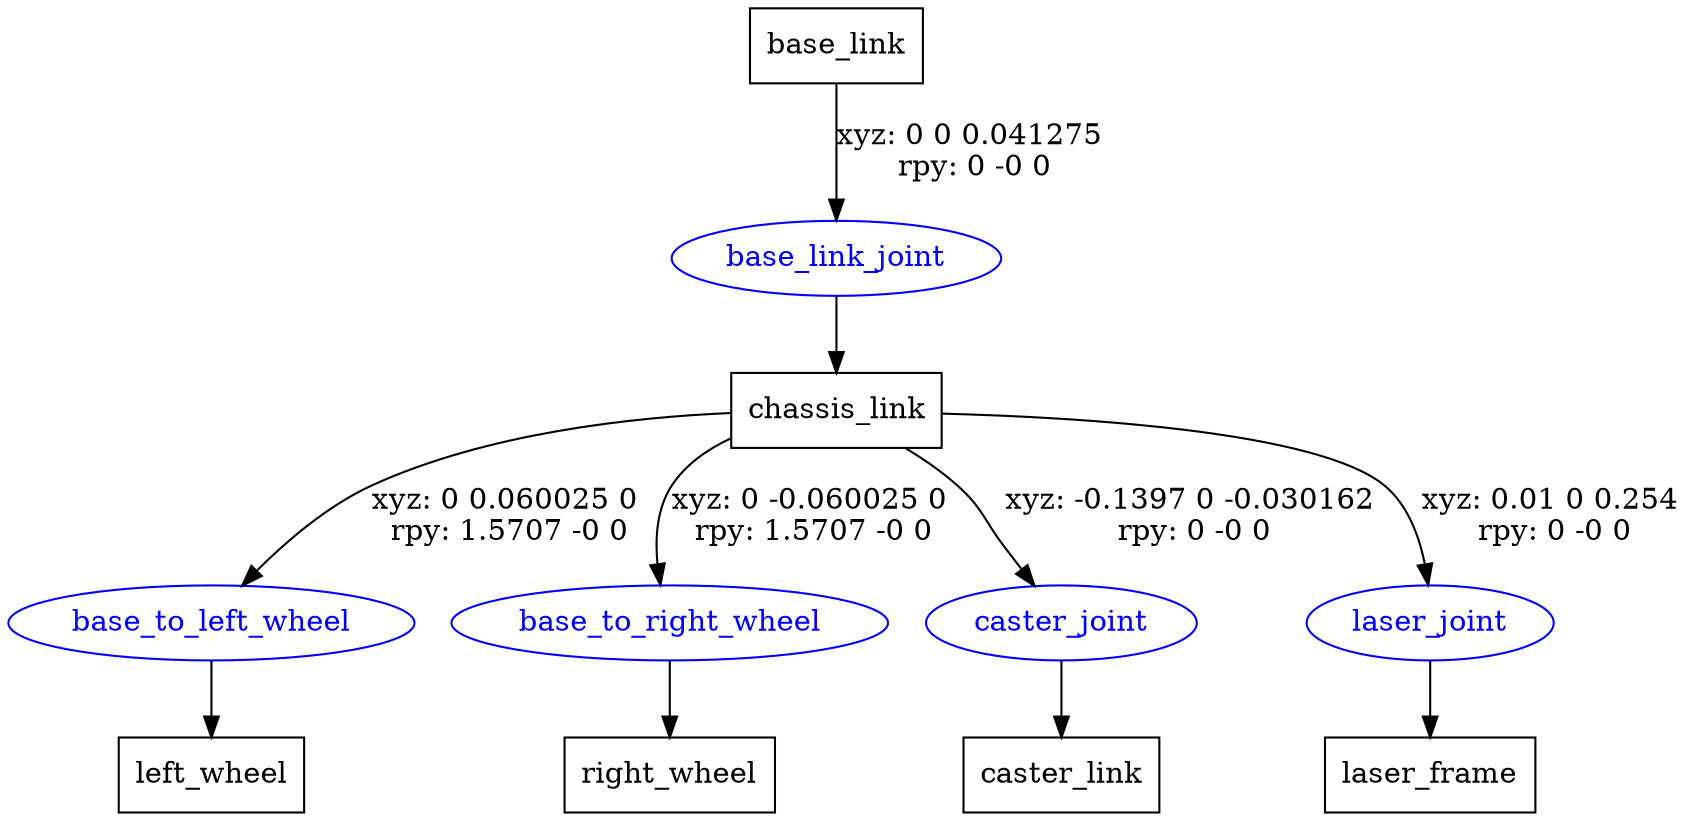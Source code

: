 digraph G {
node [shape=box];
"base_link" [label="base_link"];
"chassis_link" [label="chassis_link"];
"left_wheel" [label="left_wheel"];
"right_wheel" [label="right_wheel"];
"caster_link" [label="caster_link"];
"laser_frame" [label="laser_frame"];
node [shape=ellipse, color=blue, fontcolor=blue];
"base_link" -> "base_link_joint" [label="xyz: 0 0 0.041275 \nrpy: 0 -0 0"]
"base_link_joint" -> "chassis_link"
"chassis_link" -> "base_to_left_wheel" [label="xyz: 0 0.060025 0 \nrpy: 1.5707 -0 0"]
"base_to_left_wheel" -> "left_wheel"
"chassis_link" -> "base_to_right_wheel" [label="xyz: 0 -0.060025 0 \nrpy: 1.5707 -0 0"]
"base_to_right_wheel" -> "right_wheel"
"chassis_link" -> "caster_joint" [label="xyz: -0.1397 0 -0.030162 \nrpy: 0 -0 0"]
"caster_joint" -> "caster_link"
"chassis_link" -> "laser_joint" [label="xyz: 0.01 0 0.254 \nrpy: 0 -0 0"]
"laser_joint" -> "laser_frame"
}
